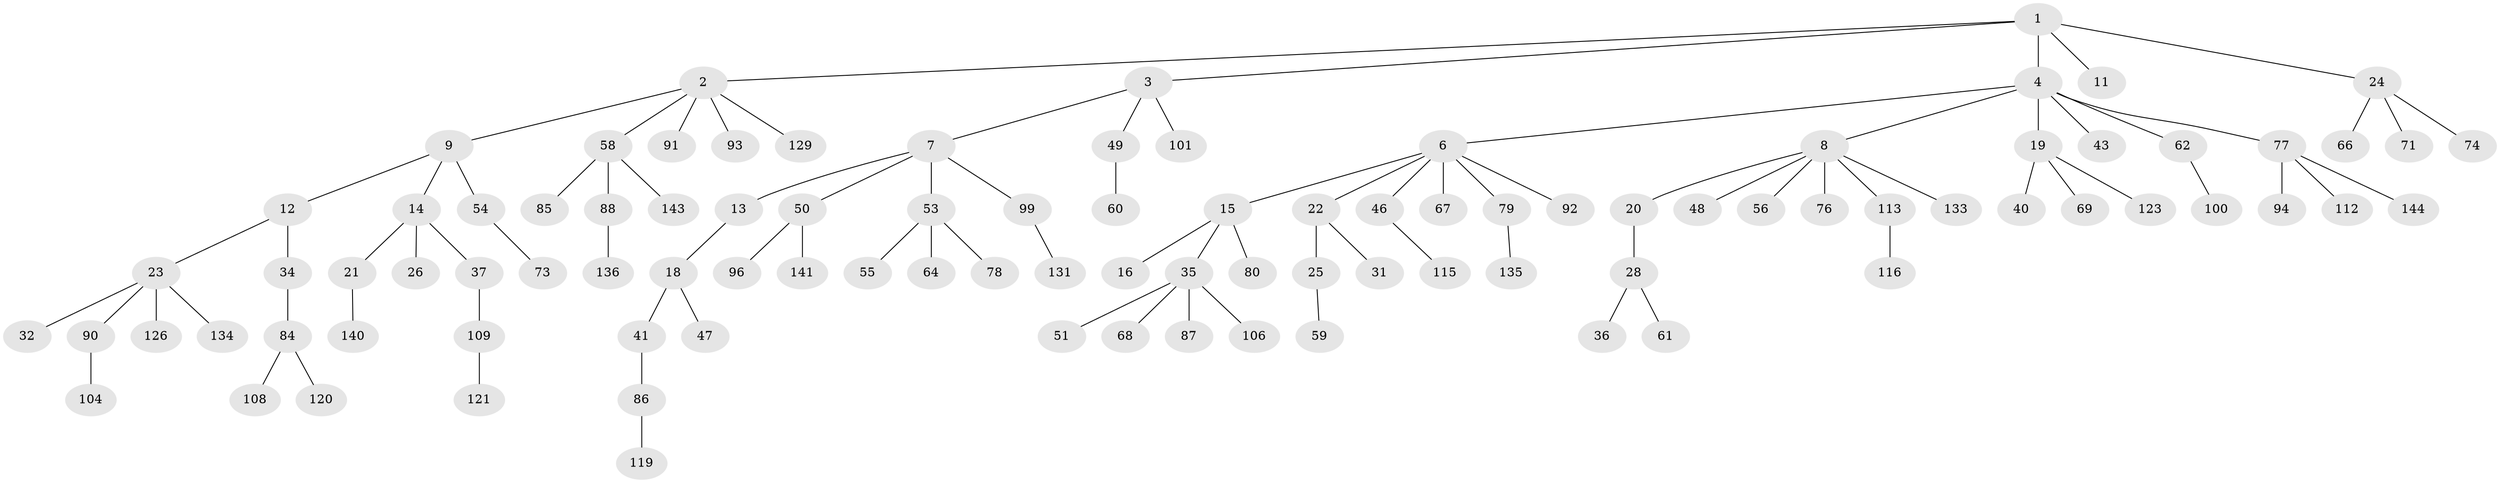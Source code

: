 // Generated by graph-tools (version 1.1) at 2025/24/03/03/25 07:24:06]
// undirected, 98 vertices, 97 edges
graph export_dot {
graph [start="1"]
  node [color=gray90,style=filled];
  1;
  2 [super="+5"];
  3 [super="+17"];
  4 [super="+30"];
  6 [super="+29"];
  7 [super="+95"];
  8 [super="+142"];
  9 [super="+10"];
  11;
  12 [super="+138"];
  13 [super="+137"];
  14 [super="+63"];
  15 [super="+65"];
  16;
  18 [super="+72"];
  19 [super="+107"];
  20 [super="+27"];
  21;
  22;
  23 [super="+75"];
  24 [super="+38"];
  25 [super="+33"];
  26;
  28 [super="+39"];
  31 [super="+81"];
  32 [super="+132"];
  34 [super="+128"];
  35 [super="+42"];
  36;
  37 [super="+44"];
  40 [super="+110"];
  41 [super="+45"];
  43 [super="+52"];
  46;
  47 [super="+97"];
  48;
  49 [super="+57"];
  50 [super="+127"];
  51;
  53;
  54;
  55 [super="+124"];
  56 [super="+118"];
  58 [super="+70"];
  59 [super="+82"];
  60;
  61;
  62;
  64;
  66;
  67 [super="+122"];
  68 [super="+98"];
  69;
  71;
  73;
  74;
  76 [super="+89"];
  77 [super="+83"];
  78 [super="+102"];
  79;
  80;
  84 [super="+105"];
  85;
  86;
  87;
  88 [super="+139"];
  90 [super="+103"];
  91;
  92;
  93;
  94;
  96;
  99 [super="+111"];
  100 [super="+114"];
  101;
  104 [super="+125"];
  106;
  108;
  109 [super="+117"];
  112;
  113;
  115;
  116;
  119;
  120 [super="+130"];
  121;
  123;
  126;
  129;
  131;
  133;
  134;
  135;
  136;
  140;
  141;
  143;
  144;
  1 -- 2;
  1 -- 3;
  1 -- 4;
  1 -- 11;
  1 -- 24;
  2 -- 58;
  2 -- 91;
  2 -- 93;
  2 -- 129;
  2 -- 9;
  3 -- 7;
  3 -- 101;
  3 -- 49;
  4 -- 6;
  4 -- 8;
  4 -- 19;
  4 -- 43;
  4 -- 77;
  4 -- 62;
  6 -- 15;
  6 -- 22;
  6 -- 67;
  6 -- 92;
  6 -- 46;
  6 -- 79;
  7 -- 13;
  7 -- 50;
  7 -- 53;
  7 -- 99;
  8 -- 20;
  8 -- 48;
  8 -- 56;
  8 -- 76;
  8 -- 113;
  8 -- 133;
  9 -- 12;
  9 -- 14;
  9 -- 54;
  12 -- 23;
  12 -- 34;
  13 -- 18;
  14 -- 21;
  14 -- 26;
  14 -- 37;
  15 -- 16;
  15 -- 35;
  15 -- 80;
  18 -- 41;
  18 -- 47;
  19 -- 40;
  19 -- 69;
  19 -- 123;
  20 -- 28;
  21 -- 140;
  22 -- 25;
  22 -- 31;
  23 -- 32;
  23 -- 90;
  23 -- 134;
  23 -- 126;
  24 -- 74;
  24 -- 66;
  24 -- 71;
  25 -- 59;
  28 -- 36;
  28 -- 61;
  34 -- 84;
  35 -- 68;
  35 -- 106;
  35 -- 51;
  35 -- 87;
  37 -- 109;
  41 -- 86;
  46 -- 115;
  49 -- 60;
  50 -- 96;
  50 -- 141;
  53 -- 55;
  53 -- 64;
  53 -- 78;
  54 -- 73;
  58 -- 88;
  58 -- 143;
  58 -- 85;
  62 -- 100;
  77 -- 94;
  77 -- 112;
  77 -- 144;
  79 -- 135;
  84 -- 108;
  84 -- 120;
  86 -- 119;
  88 -- 136;
  90 -- 104;
  99 -- 131;
  109 -- 121;
  113 -- 116;
}
